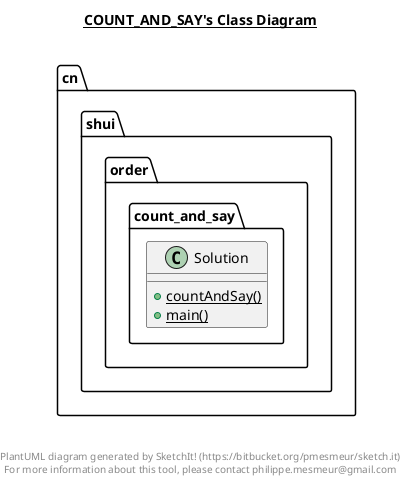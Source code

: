 @startuml

title __COUNT_AND_SAY's Class Diagram__\n

  namespace cn.shui.order {
    namespace count_and_say {
      class cn.shui.order.count_and_say.Solution {
          {static} + countAndSay()
          {static} + main()
      }
    }
  }
  



right footer


PlantUML diagram generated by SketchIt! (https://bitbucket.org/pmesmeur/sketch.it)
For more information about this tool, please contact philippe.mesmeur@gmail.com
endfooter

@enduml
